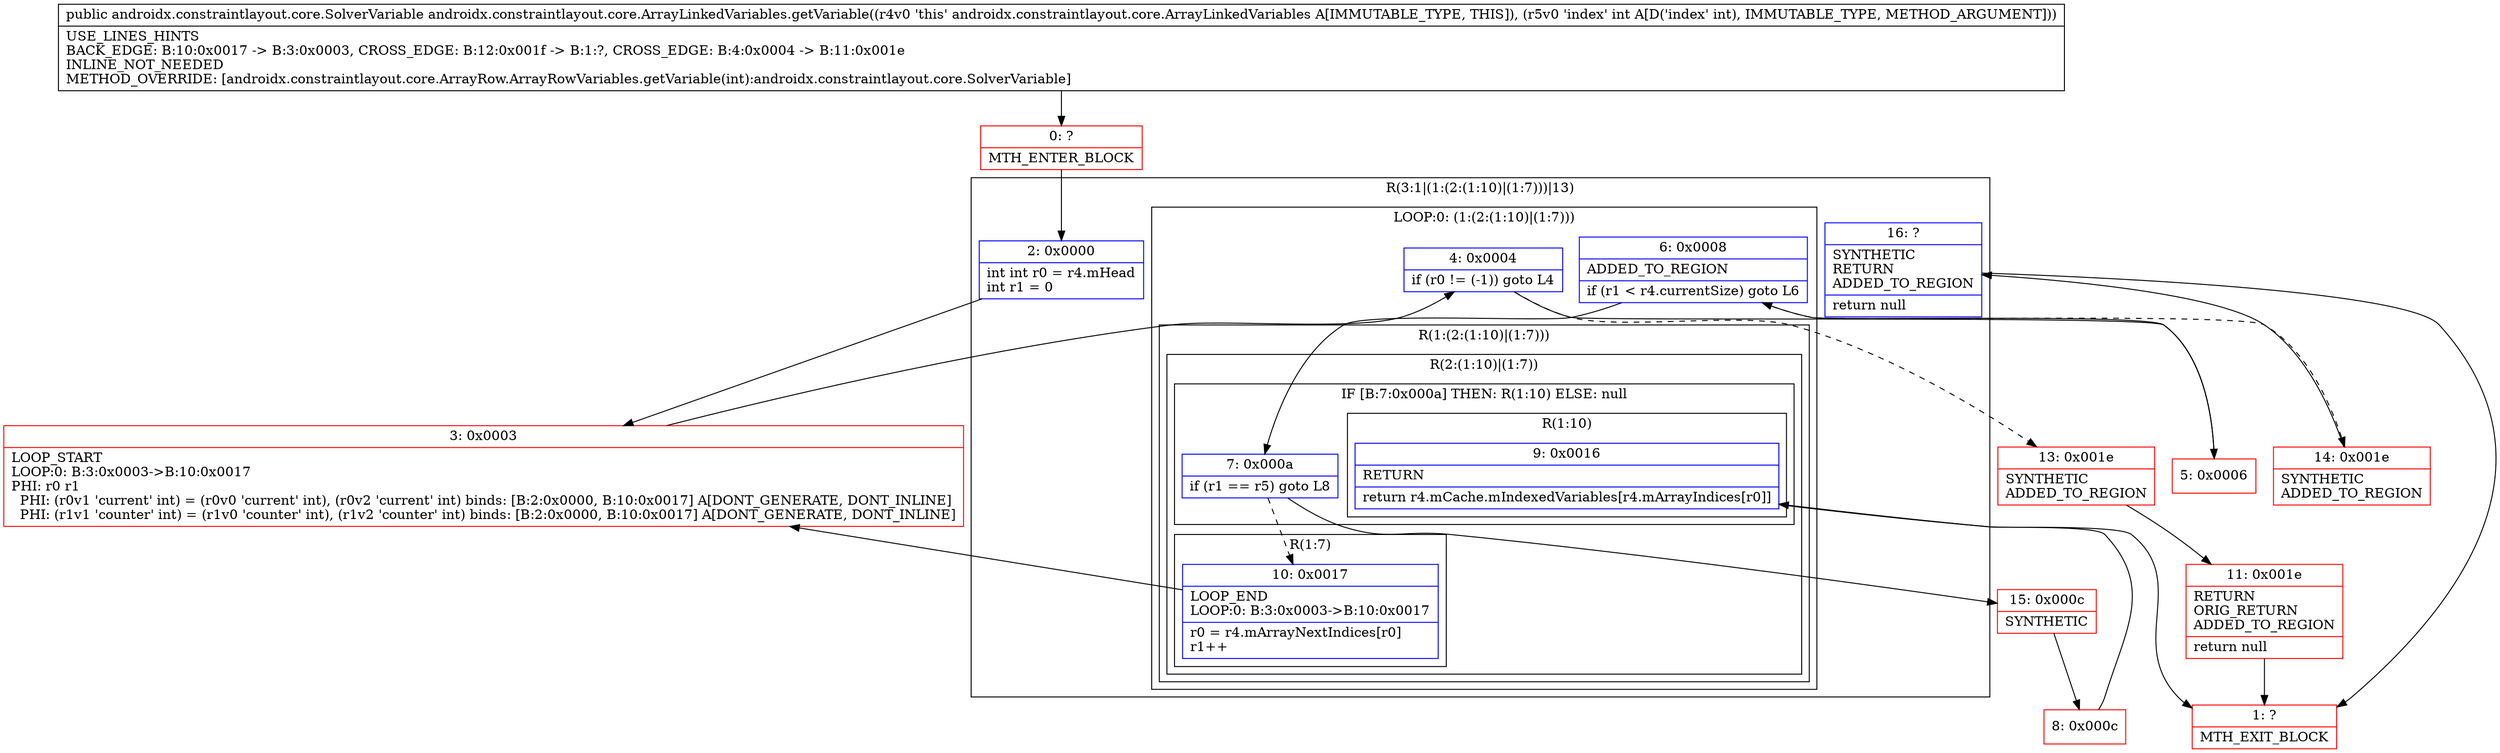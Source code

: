 digraph "CFG forandroidx.constraintlayout.core.ArrayLinkedVariables.getVariable(I)Landroidx\/constraintlayout\/core\/SolverVariable;" {
subgraph cluster_Region_1091782231 {
label = "R(3:1|(1:(2:(1:10)|(1:7)))|13)";
node [shape=record,color=blue];
Node_2 [shape=record,label="{2\:\ 0x0000|int int r0 = r4.mHead\lint r1 = 0\l}"];
subgraph cluster_LoopRegion_199189701 {
label = "LOOP:0: (1:(2:(1:10)|(1:7)))";
node [shape=record,color=blue];
Node_4 [shape=record,label="{4\:\ 0x0004|if (r0 != (\-1)) goto L4\l}"];
Node_6 [shape=record,label="{6\:\ 0x0008|ADDED_TO_REGION\l|if (r1 \< r4.currentSize) goto L6\l}"];
subgraph cluster_Region_933388262 {
label = "R(1:(2:(1:10)|(1:7)))";
node [shape=record,color=blue];
subgraph cluster_Region_1686711827 {
label = "R(2:(1:10)|(1:7))";
node [shape=record,color=blue];
subgraph cluster_IfRegion_130288986 {
label = "IF [B:7:0x000a] THEN: R(1:10) ELSE: null";
node [shape=record,color=blue];
Node_7 [shape=record,label="{7\:\ 0x000a|if (r1 == r5) goto L8\l}"];
subgraph cluster_Region_1556011364 {
label = "R(1:10)";
node [shape=record,color=blue];
Node_9 [shape=record,label="{9\:\ 0x0016|RETURN\l|return r4.mCache.mIndexedVariables[r4.mArrayIndices[r0]]\l}"];
}
}
subgraph cluster_Region_788315950 {
label = "R(1:7)";
node [shape=record,color=blue];
Node_10 [shape=record,label="{10\:\ 0x0017|LOOP_END\lLOOP:0: B:3:0x0003\-\>B:10:0x0017\l|r0 = r4.mArrayNextIndices[r0]\lr1++\l}"];
}
}
}
}
Node_16 [shape=record,label="{16\:\ ?|SYNTHETIC\lRETURN\lADDED_TO_REGION\l|return null\l}"];
}
Node_0 [shape=record,color=red,label="{0\:\ ?|MTH_ENTER_BLOCK\l}"];
Node_3 [shape=record,color=red,label="{3\:\ 0x0003|LOOP_START\lLOOP:0: B:3:0x0003\-\>B:10:0x0017\lPHI: r0 r1 \l  PHI: (r0v1 'current' int) = (r0v0 'current' int), (r0v2 'current' int) binds: [B:2:0x0000, B:10:0x0017] A[DONT_GENERATE, DONT_INLINE]\l  PHI: (r1v1 'counter' int) = (r1v0 'counter' int), (r1v2 'counter' int) binds: [B:2:0x0000, B:10:0x0017] A[DONT_GENERATE, DONT_INLINE]\l}"];
Node_5 [shape=record,color=red,label="{5\:\ 0x0006}"];
Node_15 [shape=record,color=red,label="{15\:\ 0x000c|SYNTHETIC\l}"];
Node_8 [shape=record,color=red,label="{8\:\ 0x000c}"];
Node_1 [shape=record,color=red,label="{1\:\ ?|MTH_EXIT_BLOCK\l}"];
Node_14 [shape=record,color=red,label="{14\:\ 0x001e|SYNTHETIC\lADDED_TO_REGION\l}"];
Node_13 [shape=record,color=red,label="{13\:\ 0x001e|SYNTHETIC\lADDED_TO_REGION\l}"];
Node_11 [shape=record,color=red,label="{11\:\ 0x001e|RETURN\lORIG_RETURN\lADDED_TO_REGION\l|return null\l}"];
MethodNode[shape=record,label="{public androidx.constraintlayout.core.SolverVariable androidx.constraintlayout.core.ArrayLinkedVariables.getVariable((r4v0 'this' androidx.constraintlayout.core.ArrayLinkedVariables A[IMMUTABLE_TYPE, THIS]), (r5v0 'index' int A[D('index' int), IMMUTABLE_TYPE, METHOD_ARGUMENT]))  | USE_LINES_HINTS\lBACK_EDGE: B:10:0x0017 \-\> B:3:0x0003, CROSS_EDGE: B:12:0x001f \-\> B:1:?, CROSS_EDGE: B:4:0x0004 \-\> B:11:0x001e\lINLINE_NOT_NEEDED\lMETHOD_OVERRIDE: [androidx.constraintlayout.core.ArrayRow.ArrayRowVariables.getVariable(int):androidx.constraintlayout.core.SolverVariable]\l}"];
MethodNode -> Node_0;Node_2 -> Node_3;
Node_4 -> Node_5;
Node_4 -> Node_13[style=dashed];
Node_6 -> Node_7;
Node_6 -> Node_14[style=dashed];
Node_7 -> Node_10[style=dashed];
Node_7 -> Node_15;
Node_9 -> Node_1;
Node_10 -> Node_3;
Node_16 -> Node_1;
Node_0 -> Node_2;
Node_3 -> Node_4;
Node_5 -> Node_6;
Node_15 -> Node_8;
Node_8 -> Node_9;
Node_14 -> Node_16;
Node_13 -> Node_11;
Node_11 -> Node_1;
}

